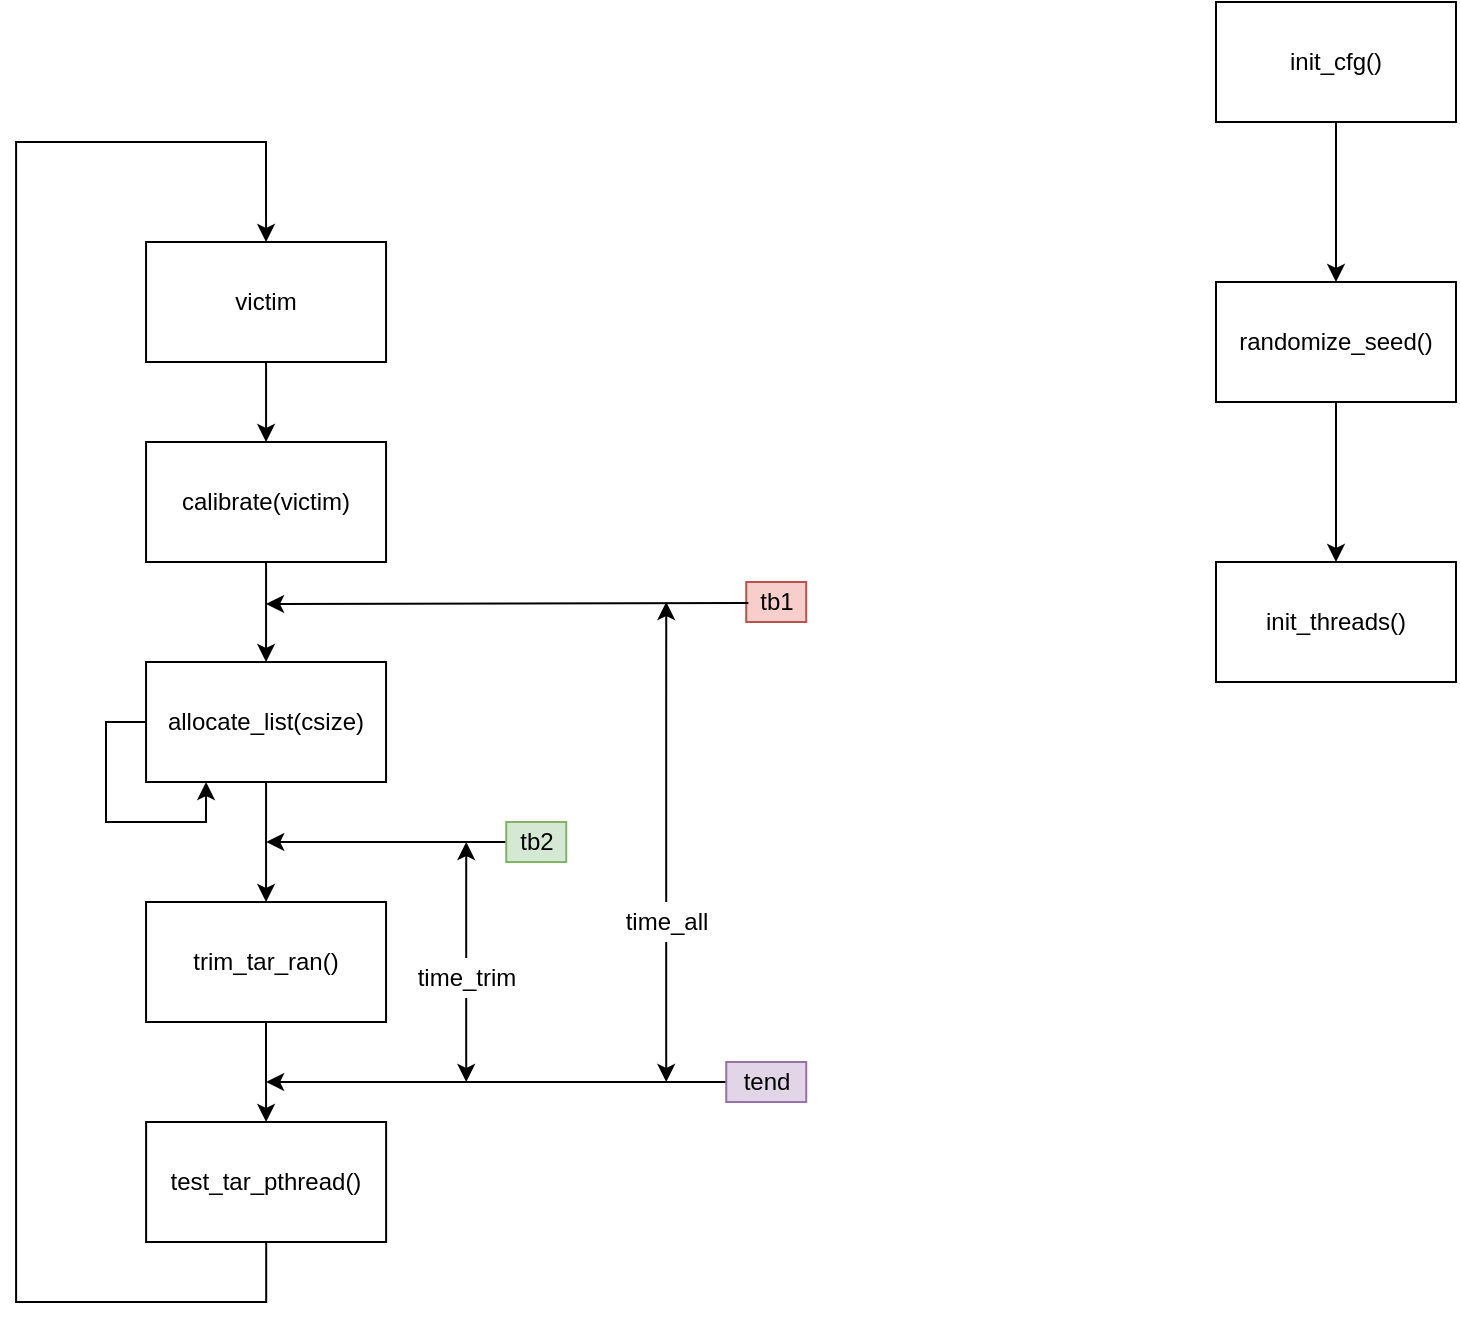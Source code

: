 <mxfile version="13.1.12" type="github">
  <diagram id="vxbAiqCR5Z4BX0kFHLAY" name="Page-1">
    <mxGraphModel dx="2035" dy="672" grid="1" gridSize="10" guides="1" tooltips="1" connect="1" arrows="1" fold="1" page="1" pageScale="1" pageWidth="850" pageHeight="1400" math="0" shadow="0">
      <root>
        <mxCell id="0" />
        <mxCell id="1" parent="0" />
        <mxCell id="nxXjYKShU67WrZPBkx-F-64" style="edgeStyle=orthogonalEdgeStyle;rounded=0;orthogonalLoop=1;jettySize=auto;html=1;entryX=0.5;entryY=0;entryDx=0;entryDy=0;" edge="1" parent="1" source="nxXjYKShU67WrZPBkx-F-61" target="nxXjYKShU67WrZPBkx-F-62">
          <mxGeometry relative="1" as="geometry" />
        </mxCell>
        <mxCell id="nxXjYKShU67WrZPBkx-F-61" value="init_cfg()" style="rounded=0;whiteSpace=wrap;html=1;" vertex="1" parent="1">
          <mxGeometry x="180" y="40" width="120" height="60" as="geometry" />
        </mxCell>
        <mxCell id="nxXjYKShU67WrZPBkx-F-65" style="edgeStyle=orthogonalEdgeStyle;rounded=0;orthogonalLoop=1;jettySize=auto;html=1;" edge="1" parent="1" source="nxXjYKShU67WrZPBkx-F-62" target="nxXjYKShU67WrZPBkx-F-63">
          <mxGeometry relative="1" as="geometry" />
        </mxCell>
        <mxCell id="nxXjYKShU67WrZPBkx-F-62" value="randomize_seed()" style="rounded=0;whiteSpace=wrap;html=1;" vertex="1" parent="1">
          <mxGeometry x="180" y="180" width="120" height="60" as="geometry" />
        </mxCell>
        <mxCell id="nxXjYKShU67WrZPBkx-F-63" value="init_threads()" style="rounded=0;whiteSpace=wrap;html=1;" vertex="1" parent="1">
          <mxGeometry x="180" y="320" width="120" height="60" as="geometry" />
        </mxCell>
        <mxCell id="nxXjYKShU67WrZPBkx-F-73" style="edgeStyle=orthogonalEdgeStyle;rounded=0;orthogonalLoop=1;jettySize=auto;html=1;" edge="1" parent="1" source="nxXjYKShU67WrZPBkx-F-66" target="nxXjYKShU67WrZPBkx-F-67">
          <mxGeometry relative="1" as="geometry" />
        </mxCell>
        <mxCell id="nxXjYKShU67WrZPBkx-F-66" value="victim" style="rounded=0;whiteSpace=wrap;html=1;" vertex="1" parent="1">
          <mxGeometry x="-354.97" y="160" width="120" height="60" as="geometry" />
        </mxCell>
        <mxCell id="nxXjYKShU67WrZPBkx-F-72" style="edgeStyle=orthogonalEdgeStyle;rounded=0;orthogonalLoop=1;jettySize=auto;html=1;entryX=0.5;entryY=0;entryDx=0;entryDy=0;" edge="1" parent="1" source="nxXjYKShU67WrZPBkx-F-67" target="nxXjYKShU67WrZPBkx-F-68">
          <mxGeometry relative="1" as="geometry" />
        </mxCell>
        <mxCell id="nxXjYKShU67WrZPBkx-F-67" value="calibrate(victim)" style="rounded=0;whiteSpace=wrap;html=1;" vertex="1" parent="1">
          <mxGeometry x="-354.97" y="260" width="120" height="60" as="geometry" />
        </mxCell>
        <mxCell id="nxXjYKShU67WrZPBkx-F-77" style="edgeStyle=orthogonalEdgeStyle;rounded=0;orthogonalLoop=1;jettySize=auto;html=1;" edge="1" parent="1" source="nxXjYKShU67WrZPBkx-F-68" target="nxXjYKShU67WrZPBkx-F-76">
          <mxGeometry relative="1" as="geometry" />
        </mxCell>
        <mxCell id="nxXjYKShU67WrZPBkx-F-68" value="allocate_list(csize)" style="rounded=0;whiteSpace=wrap;html=1;" vertex="1" parent="1">
          <mxGeometry x="-354.97" y="370" width="120" height="60" as="geometry" />
        </mxCell>
        <mxCell id="nxXjYKShU67WrZPBkx-F-71" style="edgeStyle=orthogonalEdgeStyle;rounded=0;orthogonalLoop=1;jettySize=auto;html=1;exitX=0;exitY=0.5;exitDx=0;exitDy=0;entryX=0.25;entryY=1;entryDx=0;entryDy=0;" edge="1" parent="1" source="nxXjYKShU67WrZPBkx-F-68" target="nxXjYKShU67WrZPBkx-F-68">
          <mxGeometry relative="1" as="geometry" />
        </mxCell>
        <mxCell id="nxXjYKShU67WrZPBkx-F-74" value="tb1" style="text;html=1;align=center;verticalAlign=middle;resizable=0;points=[];autosize=1;fillColor=#f8cecc;strokeColor=#b85450;" vertex="1" parent="1">
          <mxGeometry x="-54.88" y="330" width="30" height="20" as="geometry" />
        </mxCell>
        <mxCell id="nxXjYKShU67WrZPBkx-F-75" value="" style="endArrow=classic;html=1;exitX=0.036;exitY=0.528;exitDx=0;exitDy=0;exitPerimeter=0;" edge="1" parent="1" source="nxXjYKShU67WrZPBkx-F-74">
          <mxGeometry width="50" height="50" relative="1" as="geometry">
            <mxPoint x="-494.97" y="380" as="sourcePoint" />
            <mxPoint x="-294.97" y="341" as="targetPoint" />
          </mxGeometry>
        </mxCell>
        <mxCell id="nxXjYKShU67WrZPBkx-F-82" style="edgeStyle=orthogonalEdgeStyle;rounded=0;orthogonalLoop=1;jettySize=auto;html=1;entryX=0.5;entryY=0;entryDx=0;entryDy=0;" edge="1" parent="1" source="nxXjYKShU67WrZPBkx-F-76" target="nxXjYKShU67WrZPBkx-F-81">
          <mxGeometry relative="1" as="geometry" />
        </mxCell>
        <mxCell id="nxXjYKShU67WrZPBkx-F-76" value="trim_tar_ran()" style="rounded=0;whiteSpace=wrap;html=1;" vertex="1" parent="1">
          <mxGeometry x="-354.97" y="490" width="120" height="60" as="geometry" />
        </mxCell>
        <mxCell id="nxXjYKShU67WrZPBkx-F-89" style="edgeStyle=orthogonalEdgeStyle;rounded=0;orthogonalLoop=1;jettySize=auto;html=1;" edge="1" parent="1" source="nxXjYKShU67WrZPBkx-F-78">
          <mxGeometry relative="1" as="geometry">
            <mxPoint x="-294.88" y="460" as="targetPoint" />
          </mxGeometry>
        </mxCell>
        <mxCell id="nxXjYKShU67WrZPBkx-F-78" value="tb2" style="text;html=1;align=center;verticalAlign=middle;resizable=0;points=[];autosize=1;fillColor=#d5e8d4;strokeColor=#82b366;" vertex="1" parent="1">
          <mxGeometry x="-174.88" y="450" width="30" height="20" as="geometry" />
        </mxCell>
        <mxCell id="nxXjYKShU67WrZPBkx-F-88" style="edgeStyle=orthogonalEdgeStyle;rounded=0;orthogonalLoop=1;jettySize=auto;html=1;entryX=0.5;entryY=0;entryDx=0;entryDy=0;" edge="1" parent="1" source="nxXjYKShU67WrZPBkx-F-81" target="nxXjYKShU67WrZPBkx-F-66">
          <mxGeometry relative="1" as="geometry">
            <mxPoint x="-459.94" y="150" as="targetPoint" />
            <Array as="points">
              <mxPoint x="-294.94" y="690" />
              <mxPoint x="-419.94" y="690" />
              <mxPoint x="-419.94" y="110" />
              <mxPoint x="-294.94" y="110" />
            </Array>
          </mxGeometry>
        </mxCell>
        <mxCell id="nxXjYKShU67WrZPBkx-F-81" value="test_tar_pthread()" style="rounded=0;whiteSpace=wrap;html=1;" vertex="1" parent="1">
          <mxGeometry x="-354.94" y="600" width="120" height="60" as="geometry" />
        </mxCell>
        <mxCell id="nxXjYKShU67WrZPBkx-F-84" style="edgeStyle=orthogonalEdgeStyle;rounded=0;orthogonalLoop=1;jettySize=auto;html=1;" edge="1" parent="1" source="nxXjYKShU67WrZPBkx-F-83">
          <mxGeometry relative="1" as="geometry">
            <mxPoint x="-294.94" y="580" as="targetPoint" />
          </mxGeometry>
        </mxCell>
        <mxCell id="nxXjYKShU67WrZPBkx-F-83" value="tend" style="text;html=1;align=center;verticalAlign=middle;resizable=0;points=[];autosize=1;fillColor=#e1d5e7;strokeColor=#9673a6;" vertex="1" parent="1">
          <mxGeometry x="-64.88" y="570" width="40" height="20" as="geometry" />
        </mxCell>
        <mxCell id="nxXjYKShU67WrZPBkx-F-91" style="edgeStyle=orthogonalEdgeStyle;rounded=0;orthogonalLoop=1;jettySize=auto;html=1;" edge="1" parent="1" source="nxXjYKShU67WrZPBkx-F-90">
          <mxGeometry relative="1" as="geometry">
            <mxPoint x="-194.88" y="460" as="targetPoint" />
          </mxGeometry>
        </mxCell>
        <mxCell id="nxXjYKShU67WrZPBkx-F-92" style="edgeStyle=orthogonalEdgeStyle;rounded=0;orthogonalLoop=1;jettySize=auto;html=1;" edge="1" parent="1" source="nxXjYKShU67WrZPBkx-F-90">
          <mxGeometry relative="1" as="geometry">
            <mxPoint x="-194.88" y="580" as="targetPoint" />
          </mxGeometry>
        </mxCell>
        <mxCell id="nxXjYKShU67WrZPBkx-F-90" value="time_trim" style="text;html=1;align=center;verticalAlign=middle;resizable=0;points=[];autosize=1;" vertex="1" parent="1">
          <mxGeometry x="-224.88" y="518" width="60" height="20" as="geometry" />
        </mxCell>
        <mxCell id="nxXjYKShU67WrZPBkx-F-94" style="edgeStyle=orthogonalEdgeStyle;rounded=0;orthogonalLoop=1;jettySize=auto;html=1;" edge="1" parent="1" source="nxXjYKShU67WrZPBkx-F-93">
          <mxGeometry relative="1" as="geometry">
            <mxPoint x="-94.88" y="340" as="targetPoint" />
          </mxGeometry>
        </mxCell>
        <mxCell id="nxXjYKShU67WrZPBkx-F-95" style="edgeStyle=orthogonalEdgeStyle;rounded=0;orthogonalLoop=1;jettySize=auto;html=1;" edge="1" parent="1" source="nxXjYKShU67WrZPBkx-F-93">
          <mxGeometry relative="1" as="geometry">
            <mxPoint x="-94.88" y="580" as="targetPoint" />
          </mxGeometry>
        </mxCell>
        <mxCell id="nxXjYKShU67WrZPBkx-F-93" value="time_all" style="text;html=1;align=center;verticalAlign=middle;resizable=0;points=[];autosize=1;" vertex="1" parent="1">
          <mxGeometry x="-124.88" y="490" width="60" height="20" as="geometry" />
        </mxCell>
      </root>
    </mxGraphModel>
  </diagram>
</mxfile>
